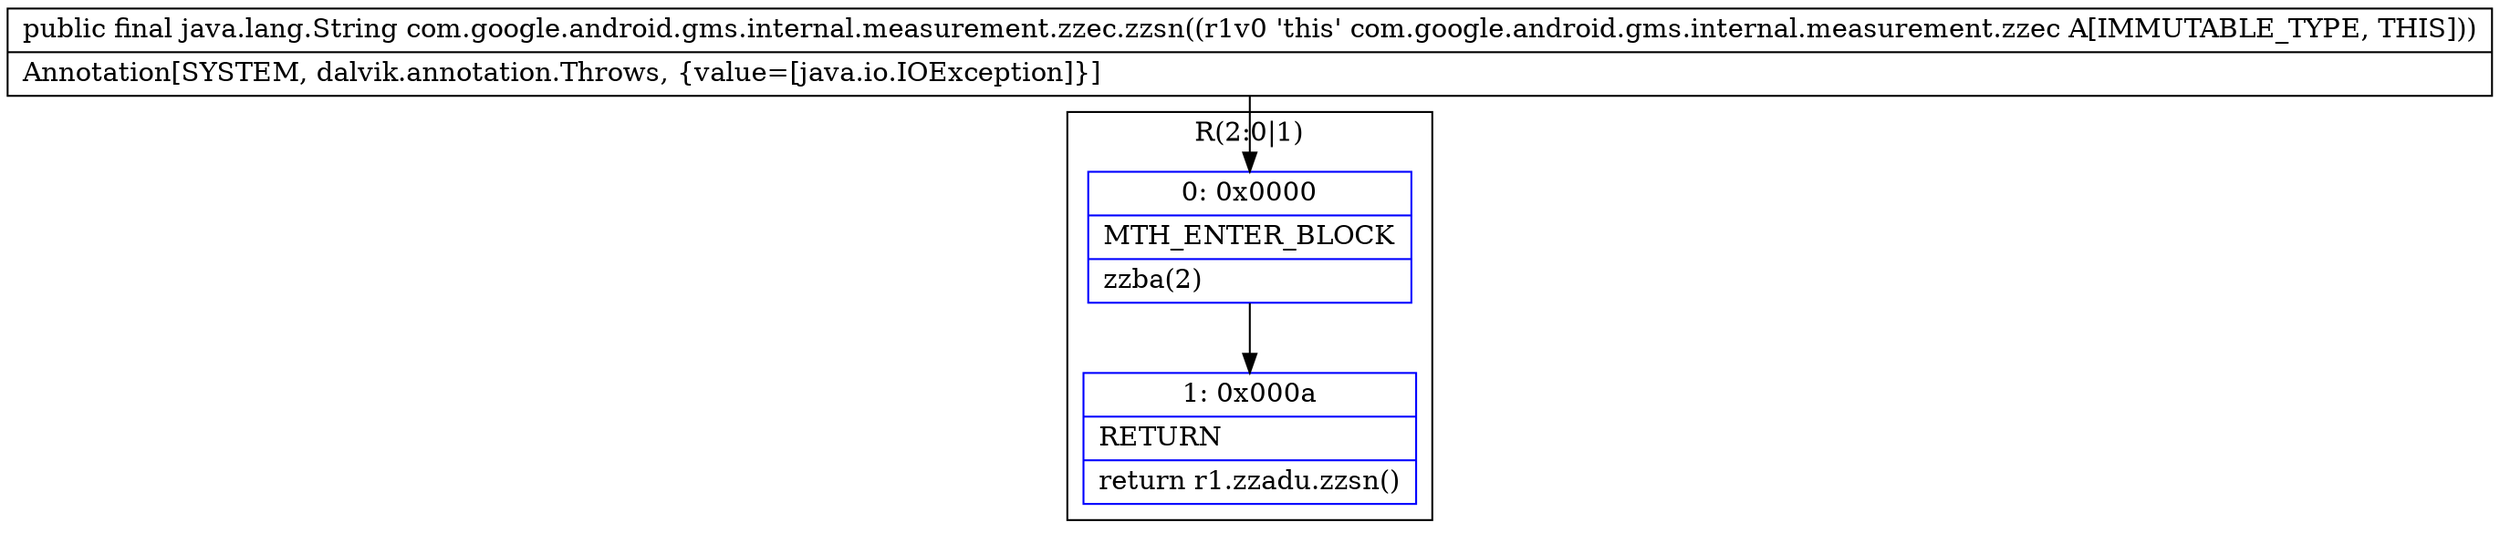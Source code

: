 digraph "CFG forcom.google.android.gms.internal.measurement.zzec.zzsn()Ljava\/lang\/String;" {
subgraph cluster_Region_736936305 {
label = "R(2:0|1)";
node [shape=record,color=blue];
Node_0 [shape=record,label="{0\:\ 0x0000|MTH_ENTER_BLOCK\l|zzba(2)\l}"];
Node_1 [shape=record,label="{1\:\ 0x000a|RETURN\l|return r1.zzadu.zzsn()\l}"];
}
MethodNode[shape=record,label="{public final java.lang.String com.google.android.gms.internal.measurement.zzec.zzsn((r1v0 'this' com.google.android.gms.internal.measurement.zzec A[IMMUTABLE_TYPE, THIS]))  | Annotation[SYSTEM, dalvik.annotation.Throws, \{value=[java.io.IOException]\}]\l}"];
MethodNode -> Node_0;
Node_0 -> Node_1;
}

